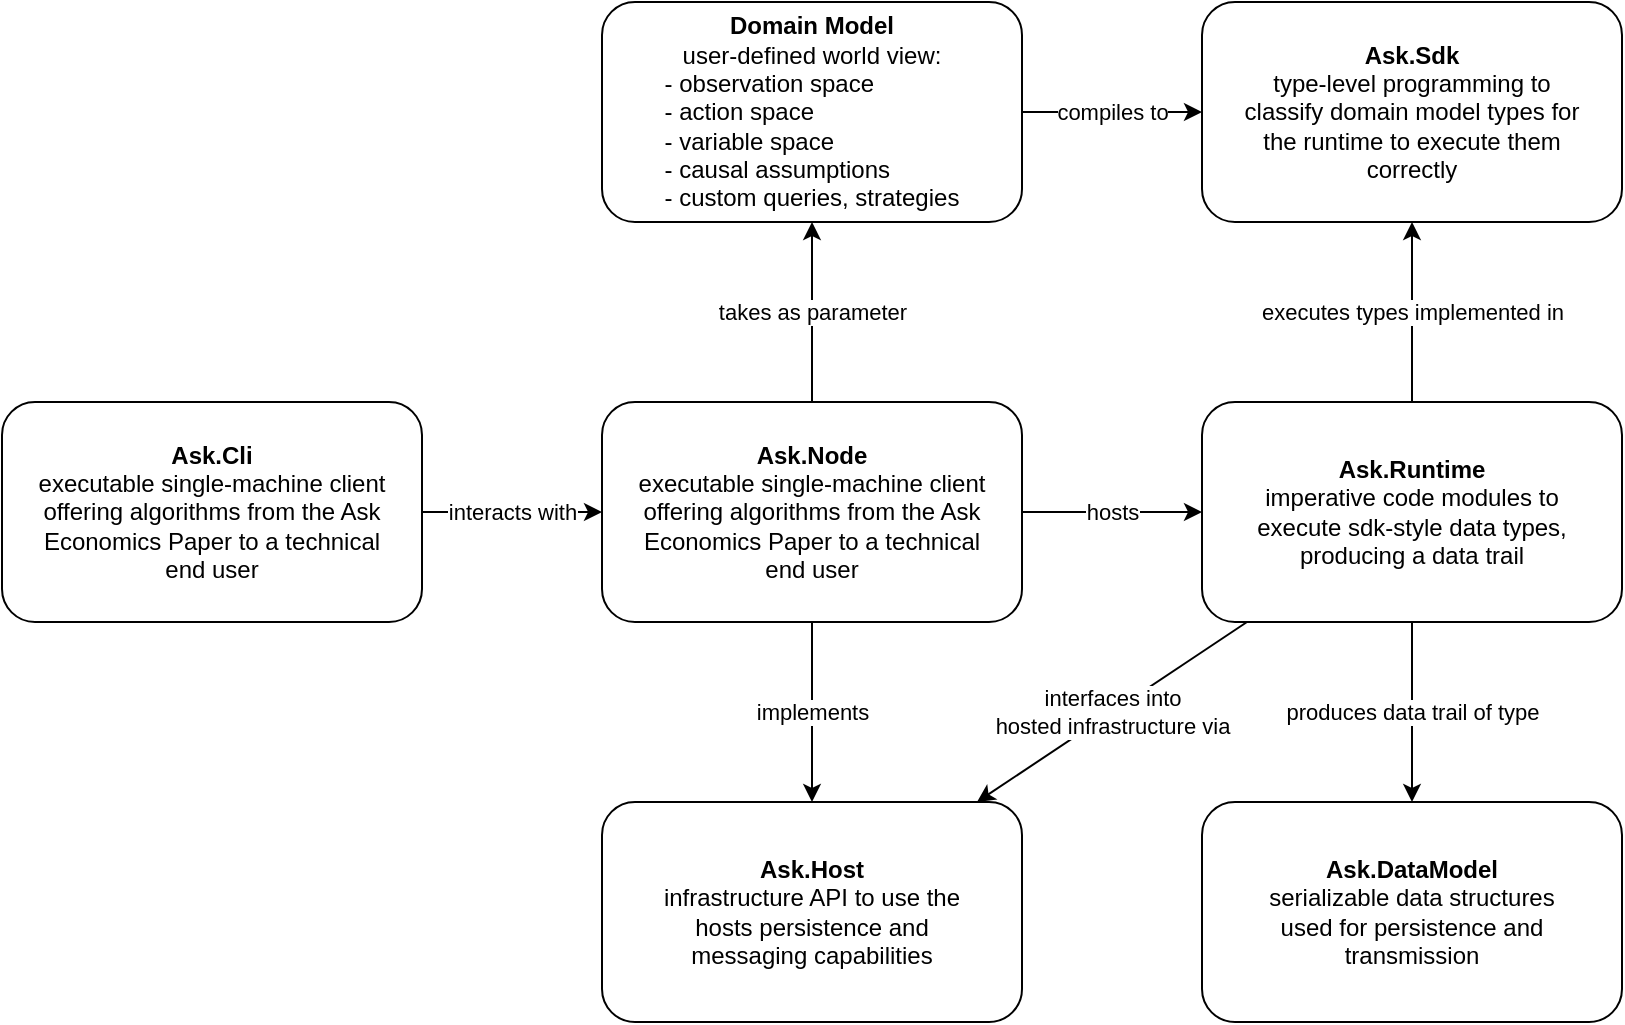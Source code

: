 <mxfile version="22.1.2" type="device">
  <diagram id="PhFdvqSgjBlysVg2z-UK" name="Ask Repository">
    <mxGraphModel dx="915" dy="790" grid="1" gridSize="10" guides="1" tooltips="1" connect="1" arrows="1" fold="1" page="1" pageScale="1" pageWidth="1169" pageHeight="827" math="0" shadow="0">
      <root>
        <mxCell id="0" />
        <mxCell id="1" parent="0" />
        <mxCell id="63UjRtqWDNK7K2RhyBjQ-11" value="executes types implemented in" style="edgeStyle=orthogonalEdgeStyle;rounded=0;orthogonalLoop=1;jettySize=auto;html=1;entryX=0.5;entryY=1;entryDx=0;entryDy=0;" parent="1" source="63UjRtqWDNK7K2RhyBjQ-1" target="63UjRtqWDNK7K2RhyBjQ-4" edge="1">
          <mxGeometry relative="1" as="geometry" />
        </mxCell>
        <mxCell id="63UjRtqWDNK7K2RhyBjQ-13" value="produces data trail of type" style="edgeStyle=orthogonalEdgeStyle;rounded=0;orthogonalLoop=1;jettySize=auto;html=1;entryX=0.5;entryY=0;entryDx=0;entryDy=0;" parent="1" source="63UjRtqWDNK7K2RhyBjQ-1" target="63UjRtqWDNK7K2RhyBjQ-12" edge="1">
          <mxGeometry relative="1" as="geometry">
            <Array as="points" />
          </mxGeometry>
        </mxCell>
        <mxCell id="63UjRtqWDNK7K2RhyBjQ-16" value="interfaces into&lt;br&gt;hosted infrastructure via" style="rounded=0;orthogonalLoop=1;jettySize=auto;html=1;" parent="1" source="63UjRtqWDNK7K2RhyBjQ-1" target="63UjRtqWDNK7K2RhyBjQ-14" edge="1">
          <mxGeometry relative="1" as="geometry" />
        </mxCell>
        <mxCell id="63UjRtqWDNK7K2RhyBjQ-1" value="&lt;b&gt;Ask.Runtime&lt;/b&gt;&lt;br&gt;imperative code modules to execute sdk-style data types, producing a data trail" style="rounded=1;whiteSpace=wrap;html=1;spacing=18;" parent="1" vertex="1">
          <mxGeometry x="779" y="359" width="210" height="110" as="geometry" />
        </mxCell>
        <mxCell id="63UjRtqWDNK7K2RhyBjQ-3" value="hosts" style="edgeStyle=orthogonalEdgeStyle;rounded=0;orthogonalLoop=1;jettySize=auto;html=1;" parent="1" source="63UjRtqWDNK7K2RhyBjQ-2" target="63UjRtqWDNK7K2RhyBjQ-1" edge="1">
          <mxGeometry relative="1" as="geometry" />
        </mxCell>
        <mxCell id="63UjRtqWDNK7K2RhyBjQ-10" value="takes as parameter" style="edgeStyle=orthogonalEdgeStyle;rounded=0;orthogonalLoop=1;jettySize=auto;html=1;entryX=0.5;entryY=1;entryDx=0;entryDy=0;" parent="1" source="63UjRtqWDNK7K2RhyBjQ-2" target="63UjRtqWDNK7K2RhyBjQ-8" edge="1">
          <mxGeometry relative="1" as="geometry" />
        </mxCell>
        <mxCell id="63UjRtqWDNK7K2RhyBjQ-15" value="implements" style="edgeStyle=orthogonalEdgeStyle;rounded=0;orthogonalLoop=1;jettySize=auto;html=1;" parent="1" source="63UjRtqWDNK7K2RhyBjQ-2" target="63UjRtqWDNK7K2RhyBjQ-14" edge="1">
          <mxGeometry relative="1" as="geometry" />
        </mxCell>
        <mxCell id="63UjRtqWDNK7K2RhyBjQ-2" value="&lt;b&gt;Ask.Node&lt;/b&gt;&lt;br&gt;executable single-machine client offering algorithms from the Ask Economics Paper to a technical end user" style="rounded=1;whiteSpace=wrap;html=1;spacing=18;" parent="1" vertex="1">
          <mxGeometry x="479" y="359" width="210" height="110" as="geometry" />
        </mxCell>
        <mxCell id="63UjRtqWDNK7K2RhyBjQ-4" value="&lt;b&gt;Ask.Sdk&lt;/b&gt;&lt;br&gt;type-level programming to classify domain model types for the runtime to execute them correctly" style="rounded=1;whiteSpace=wrap;html=1;spacing=18;" parent="1" vertex="1">
          <mxGeometry x="779" y="159" width="210" height="110" as="geometry" />
        </mxCell>
        <mxCell id="63UjRtqWDNK7K2RhyBjQ-9" value="compiles to" style="edgeStyle=orthogonalEdgeStyle;rounded=0;orthogonalLoop=1;jettySize=auto;html=1;entryX=0;entryY=0.5;entryDx=0;entryDy=0;" parent="1" source="63UjRtqWDNK7K2RhyBjQ-8" target="63UjRtqWDNK7K2RhyBjQ-4" edge="1">
          <mxGeometry relative="1" as="geometry">
            <mxPoint as="offset" />
          </mxGeometry>
        </mxCell>
        <mxCell id="63UjRtqWDNK7K2RhyBjQ-8" value="&lt;b&gt;Domain Model&lt;/b&gt;&lt;br&gt;user-defined world view:&lt;br&gt;&lt;div style=&quot;text-align: left&quot;&gt;&lt;span&gt;- observation space&lt;/span&gt;&lt;/div&gt;&lt;div style=&quot;text-align: left&quot;&gt;&lt;span&gt;- action space&lt;/span&gt;&lt;/div&gt;&lt;div style=&quot;text-align: left&quot;&gt;&lt;span&gt;- variable space&lt;/span&gt;&lt;/div&gt;&lt;div style=&quot;text-align: left&quot;&gt;&lt;span&gt;- causal assumptions&lt;/span&gt;&lt;/div&gt;&lt;div style=&quot;text-align: left&quot;&gt;&lt;span&gt;- custom queries, strategies&lt;/span&gt;&lt;/div&gt;" style="rounded=1;whiteSpace=wrap;html=1;spacing=18;" parent="1" vertex="1">
          <mxGeometry x="479" y="159" width="210" height="110" as="geometry" />
        </mxCell>
        <mxCell id="63UjRtqWDNK7K2RhyBjQ-12" value="&lt;b&gt;Ask.DataModel&lt;/b&gt;&lt;br&gt;serializable data structures&lt;br&gt;used for persistence and transmission" style="rounded=1;whiteSpace=wrap;html=1;spacing=18;" parent="1" vertex="1">
          <mxGeometry x="779" y="559" width="210" height="110" as="geometry" />
        </mxCell>
        <mxCell id="63UjRtqWDNK7K2RhyBjQ-14" value="&lt;b&gt;Ask.Host&lt;/b&gt;&lt;br&gt;infrastructure API to use the hosts persistence and messaging capabilities" style="rounded=1;whiteSpace=wrap;html=1;spacing=18;" parent="1" vertex="1">
          <mxGeometry x="479" y="559" width="210" height="110" as="geometry" />
        </mxCell>
        <mxCell id="-SYFGQcgWxdQqtdu8-DM-2" value="interacts with" style="edgeStyle=orthogonalEdgeStyle;rounded=0;orthogonalLoop=1;jettySize=auto;html=1;entryX=0;entryY=0.5;entryDx=0;entryDy=0;" edge="1" parent="1" source="-SYFGQcgWxdQqtdu8-DM-1" target="63UjRtqWDNK7K2RhyBjQ-2">
          <mxGeometry relative="1" as="geometry" />
        </mxCell>
        <mxCell id="-SYFGQcgWxdQqtdu8-DM-1" value="&lt;b&gt;Ask.Cli&lt;/b&gt;&lt;br&gt;executable single-machine client offering algorithms from the Ask Economics Paper to a technical end user" style="rounded=1;whiteSpace=wrap;html=1;spacing=18;" vertex="1" parent="1">
          <mxGeometry x="179" y="359" width="210" height="110" as="geometry" />
        </mxCell>
      </root>
    </mxGraphModel>
  </diagram>
</mxfile>
